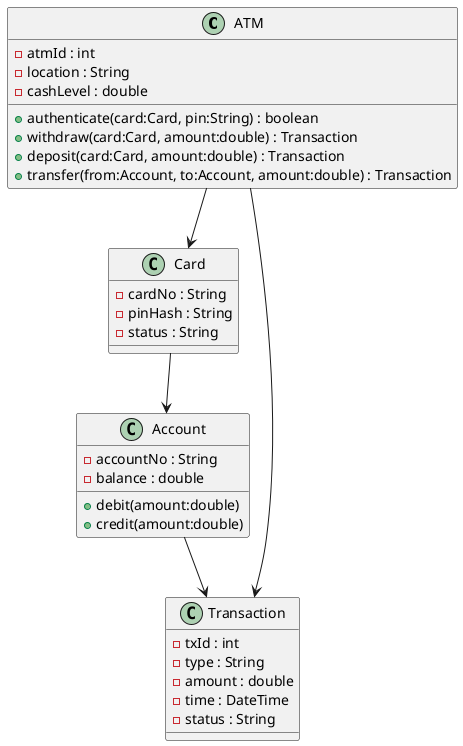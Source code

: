 @startuml
class ATM {
  - atmId : int
  - location : String
  - cashLevel : double
  + authenticate(card:Card, pin:String) : boolean
  + withdraw(card:Card, amount:double) : Transaction
  + deposit(card:Card, amount:double) : Transaction
  + transfer(from:Account, to:Account, amount:double) : Transaction
}

class Card {
  - cardNo : String
  - pinHash : String
  - status : String
}

class Account {
  - accountNo : String
  - balance : double
  + debit(amount:double)
  + credit(amount:double)
}

class Transaction {
  - txId : int
  - type : String
  - amount : double
  - time : DateTime
  - status : String
}

ATM --> Card
ATM --> Transaction
Card --> Account
Account --> Transaction
@enduml